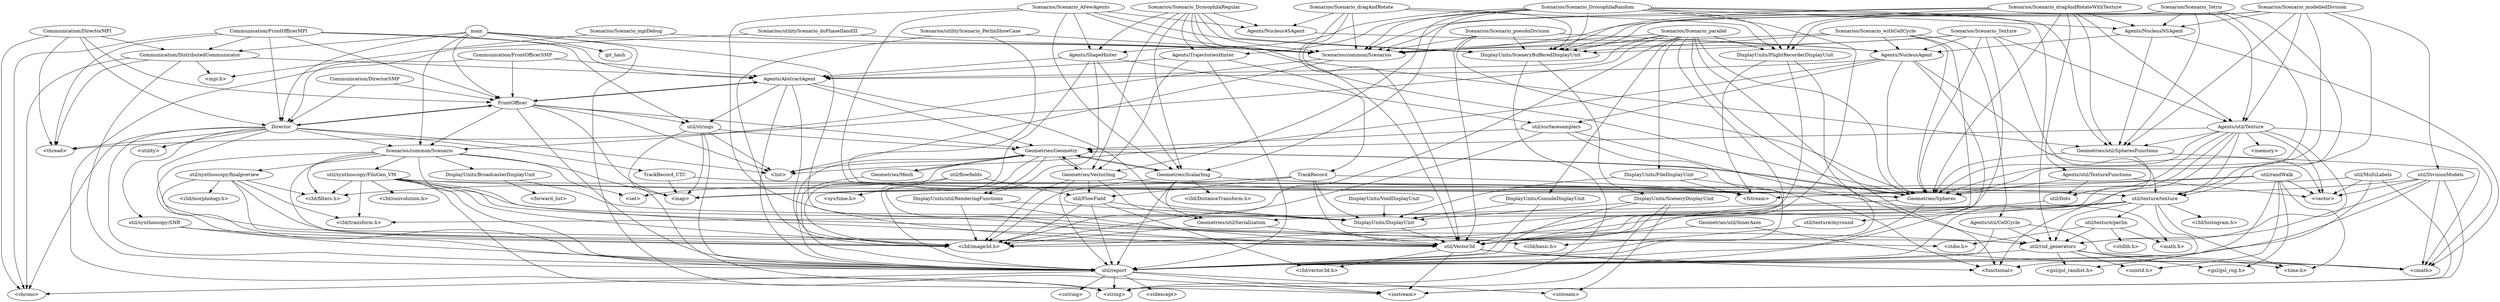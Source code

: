 digraph G {
"Communication/FrontOfficerSMP" [label="Communication/FrontOfficerSMP", fillcolor=white, style=filled, shape=oval];
"Agents/AbstractAgent" [label="Agents/AbstractAgent", fillcolor=white, style=filled, shape=oval];
"FrontOfficer" [label="FrontOfficer", fillcolor=white, style=filled, shape=oval];
"Director" [label="Director", fillcolor=white, style=filled, shape=oval];
"Geometries/Spheres" [label="Geometries/Spheres", fillcolor=white, style=filled, shape=oval];
"Geometries/util/Serialization" [label="Geometries/util/Serialization", fillcolor=white, style=filled, shape=oval];
"Agents/NucleusAgent" [label="Agents/NucleusAgent", fillcolor=white, style=filled, shape=oval];
"util/surfacesamplers" [label="util/surfacesamplers", fillcolor=white, style=filled, shape=oval];
"main" [label="main", fillcolor=white, style=filled, shape=oval];
"<iostream>" [label="<iostream>", fillcolor=white, style=filled, shape=oval];
"<i3d/basic.h>" [label="<i3d/basic.h>", fillcolor=white, style=filled, shape=oval];
"git_hash" [label="git_hash", fillcolor=white, style=filled, shape=oval];
"Communication/DistributedCommunicator" [label="Communication/DistributedCommunicator", fillcolor=white, style=filled, shape=oval];
"Scenarios/common/Scenario" [label="Scenarios/common/Scenario", fillcolor=white, style=filled, shape=oval];
"Scenarios/common/Scenarios" [label="Scenarios/common/Scenarios", fillcolor=white, style=filled, shape=oval];
"<list>" [label="<list>", fillcolor=white, style=filled, shape=oval];
"<vector>" [label="<vector>", fillcolor=white, style=filled, shape=oval];
"util/report" [label="util/report", fillcolor=white, style=filled, shape=oval];
"Scenarios/utilityScenario_doPhaseIIandIII" [label="Scenarios/utilityScenario_doPhaseIIandIII", fillcolor=white, style=filled, shape=oval];
"<string>" [label="<string>", fillcolor=white, style=filled, shape=oval];
"DisplayUnits/ConsoleDisplayUnit" [label="DisplayUnits/ConsoleDisplayUnit", fillcolor=white, style=filled, shape=oval];
"DisplayUnits/DisplayUnit" [label="DisplayUnits/DisplayUnit", fillcolor=white, style=filled, shape=oval];
"util/synthoscopy/finalpreview" [label="util/synthoscopy/finalpreview", fillcolor=white, style=filled, shape=oval];
"<i3d/image3d.h>" [label="<i3d/image3d.h>", fillcolor=white, style=filled, shape=oval];
"Geometries/ScalarImg" [label="Geometries/ScalarImg", fillcolor=white, style=filled, shape=oval];
"Geometries/Geometry" [label="Geometries/Geometry", fillcolor=white, style=filled, shape=oval];
"Geometries/Mesh" [label="Geometries/Mesh", fillcolor=white, style=filled, shape=oval];
"<i3d/DistanceTransform.h>" [label="<i3d/DistanceTransform.h>", fillcolor=white, style=filled, shape=oval];
"Agents/ShapeHinter" [label="Agents/ShapeHinter", fillcolor=white, style=filled, shape=oval];
"DisplayUnits/util/RenderingFunctions" [label="DisplayUnits/util/RenderingFunctions", fillcolor=white, style=filled, shape=oval];
"<chrono>" [label="<chrono>", fillcolor=white, style=filled, shape=oval];
"<thread>" [label="<thread>", fillcolor=white, style=filled, shape=oval];
"util/Vector3d" [label="util/Vector3d", fillcolor=white, style=filled, shape=oval];
"util/synthoscopy/SNR" [label="util/synthoscopy/SNR", fillcolor=white, style=filled, shape=oval];
"util/texture/perlin" [label="util/texture/perlin", fillcolor=white, style=filled, shape=oval];
"<stdlib.h>" [label="<stdlib.h>", fillcolor=white, style=filled, shape=oval];
"<stdio.h>" [label="<stdio.h>", fillcolor=white, style=filled, shape=oval];
"<math.h>" [label="<math.h>", fillcolor=white, style=filled, shape=oval];
"util/rnd_generators" [label="util/rnd_generators", fillcolor=white, style=filled, shape=oval];
"Agents/util/Texture" [label="Agents/util/Texture", fillcolor=white, style=filled, shape=oval];
"<cmath>" [label="<cmath>", fillcolor=white, style=filled, shape=oval];
"util/texture/texture" [label="util/texture/texture", fillcolor=white, style=filled, shape=oval];
"TrackRecord" [label="TrackRecord", fillcolor=white, style=filled, shape=oval];
"<map>" [label="<map>", fillcolor=white, style=filled, shape=oval];
"<set>" [label="<set>", fillcolor=white, style=filled, shape=oval];
"util/FlowField" [label="util/FlowField", fillcolor=white, style=filled, shape=oval];
"Scenarios/utilityScenario_PerlinShowCase" [label="Scenarios/utilityScenario_PerlinShowCase", fillcolor=white, style=filled, shape=oval];
"<i3d/vector3d.h>" [label="<i3d/vector3d.h>", fillcolor=white, style=filled, shape=oval];
"Agents/util/TextureFunctions" [label="Agents/util/TextureFunctions", fillcolor=white, style=filled, shape=oval];
"util/Dots" [label="util/Dots", fillcolor=white, style=filled, shape=oval];
"Scenarios/Scenario_pseudoDivision" [label="Scenarios/Scenario_pseudoDivision", fillcolor=white, style=filled, shape=oval];
"DisplayUnits/SceneryBufferedDisplayUnit" [label="DisplayUnits/SceneryBufferedDisplayUnit", fillcolor=white, style=filled, shape=oval];
"Agents/Nucleus4SAgent" [label="Agents/Nucleus4SAgent", fillcolor=white, style=filled, shape=oval];
"DisplayUnits/BroadcasterDisplayUnit" [label="DisplayUnits/BroadcasterDisplayUnit", fillcolor=white, style=filled, shape=oval];
"<memory>" [label="<memory>", fillcolor=white, style=filled, shape=oval];
"Geometries/util/SpheresFunctions" [label="Geometries/util/SpheresFunctions", fillcolor=white, style=filled, shape=oval];
"Agents/util/CellCycle" [label="Agents/util/CellCycle", fillcolor=white, style=filled, shape=oval];
"Agents/NucleusNSAgent" [label="Agents/NucleusNSAgent", fillcolor=white, style=filled, shape=oval];
"util/strings" [label="util/strings", fillcolor=white, style=filled, shape=oval];
"DisplayUnits/VoidDisplayUnit" [label="DisplayUnits/VoidDisplayUnit", fillcolor=white, style=filled, shape=oval];
"util/randWalk" [label="util/randWalk", fillcolor=white, style=filled, shape=oval];
"<gsl/gsl_rng.h>" [label="<gsl/gsl_rng.h>", fillcolor=white, style=filled, shape=oval];
"<gsl/gsl_randist.h>" [label="<gsl/gsl_randist.h>", fillcolor=white, style=filled, shape=oval];
"<time.h>" [label="<time.h>", fillcolor=white, style=filled, shape=oval];
"<unistd.h>" [label="<unistd.h>", fillcolor=white, style=filled, shape=oval];
"<fstream>" [label="<fstream>", fillcolor=white, style=filled, shape=oval];
"util/texture/myround" [label="util/texture/myround", fillcolor=white, style=filled, shape=oval];
"Scenarios/Scenario_dragAndRotate" [label="Scenarios/Scenario_dragAndRotate", fillcolor=white, style=filled, shape=oval];
"DisplayUnits/FlightRecorderDisplayUnit" [label="DisplayUnits/FlightRecorderDisplayUnit", fillcolor=white, style=filled, shape=oval];
"<functional>" [label="<functional>", fillcolor=white, style=filled, shape=oval];
"Communication/FrontOfficerMPI" [label="Communication/FrontOfficerMPI", fillcolor=white, style=filled, shape=oval];
"DisplayUnits/SceneryDisplayUnit" [label="DisplayUnits/SceneryDisplayUnit", fillcolor=white, style=filled, shape=oval];
"<sstream>" [label="<sstream>", fillcolor=white, style=filled, shape=oval];
"Scenarios/Scenario_modelledDivision" [label="Scenarios/Scenario_modelledDivision", fillcolor=white, style=filled, shape=oval];
"util/DivisionModels" [label="util/DivisionModels", fillcolor=white, style=filled, shape=oval];
"DisplayUnits/FileDisplayUnit" [label="DisplayUnits/FileDisplayUnit", fillcolor=white, style=filled, shape=oval];
"Scenarios/Scenario_dragAndRotateWithTexture" [label="Scenarios/Scenario_dragAndRotateWithTexture", fillcolor=white, style=filled, shape=oval];
"Geometries/VectorImg" [label="Geometries/VectorImg", fillcolor=white, style=filled, shape=oval];
"util/MultiLabels" [label="util/MultiLabels", fillcolor=white, style=filled, shape=oval];
"util/flowfields" [label="util/flowfields", fillcolor=white, style=filled, shape=oval];
"<sys/time.h>" [label="<sys/time.h>", fillcolor=white, style=filled, shape=oval];
"<i3d/filters.h>" [label="<i3d/filters.h>", fillcolor=white, style=filled, shape=oval];
"Communication/DirectorMPI" [label="Communication/DirectorMPI", fillcolor=white, style=filled, shape=oval];
"util/synthoscopy/FiloGen_VM" [label="util/synthoscopy/FiloGen_VM", fillcolor=white, style=filled, shape=oval];
"<i3d/transform.h>" [label="<i3d/transform.h>", fillcolor=white, style=filled, shape=oval];
"<i3d/convolution.h>" [label="<i3d/convolution.h>", fillcolor=white, style=filled, shape=oval];
"Scenarios/Scenario_Tetris" [label="Scenarios/Scenario_Tetris", fillcolor=white, style=filled, shape=oval];
"Scenarios/Scenario_mpiDebug" [label="Scenarios/Scenario_mpiDebug", fillcolor=white, style=filled, shape=oval];
"<mpi.h>" [label="<mpi.h>", fillcolor=white, style=filled, shape=oval];
"Scenarios/Scenario_parallel" [label="Scenarios/Scenario_parallel", fillcolor=white, style=filled, shape=oval];
"Scenarios/Scenario_DrosophilaRegular" [label="Scenarios/Scenario_DrosophilaRegular", fillcolor=white, style=filled, shape=oval];
"Agents/TrajectoriesHinter" [label="Agents/TrajectoriesHinter", fillcolor=white, style=filled, shape=oval];
"Communication/DirectorSMP" [label="Communication/DirectorSMP", fillcolor=white, style=filled, shape=oval];
"<i3d/morphology.h>" [label="<i3d/morphology.h>", fillcolor=white, style=filled, shape=oval];
"<forward_list>" [label="<forward_list>", fillcolor=white, style=filled, shape=oval];
"Geometries/util/InnerAxes" [label="Geometries/util/InnerAxes", fillcolor=white, style=filled, shape=oval];
"TrackRecord_CTC" [label="TrackRecord_CTC", fillcolor=white, style=filled, shape=oval];
"Scenarios/Scenario_DrosophilaRandom" [label="Scenarios/Scenario_DrosophilaRandom", fillcolor=white, style=filled, shape=oval];
"<i3d/histogram.h>" [label="<i3d/histogram.h>", fillcolor=white, style=filled, shape=oval];
"Scenarios/Scenario_Texture" [label="Scenarios/Scenario_Texture", fillcolor=white, style=filled, shape=oval];
"<stdexcept>" [label="<stdexcept>", fillcolor=white, style=filled, shape=oval];
"<cstring>" [label="<cstring>", fillcolor=white, style=filled, shape=oval];
"Scenarios/Scenario_AFewAgents" [label="Scenarios/Scenario_AFewAgents", fillcolor=white, style=filled, shape=oval];
"<utility>" [label="<utility>", fillcolor=white, style=filled, shape=oval];
"Scenarios/Scenario_withCellCycle" [label="Scenarios/Scenario_withCellCycle", fillcolor=white, style=filled, shape=oval];
"Communication/FrontOfficerSMP" -> "FrontOfficer";
"Communication/FrontOfficerSMP" -> "Director";
"Communication/FrontOfficerSMP" -> "Agents/AbstractAgent";
"Agents/AbstractAgent" -> "Geometries/Geometry";
"Agents/AbstractAgent" -> "util/report";
"Agents/AbstractAgent" -> "FrontOfficer";
"Agents/AbstractAgent" -> "<i3d/image3d.h>";
"Agents/AbstractAgent" -> "util/strings";
"Agents/AbstractAgent" -> "DisplayUnits/DisplayUnit";
"FrontOfficer" -> "Geometries/Geometry";
"FrontOfficer" -> "util/report";
"FrontOfficer" -> "Director";
"FrontOfficer" -> "Agents/AbstractAgent";
"FrontOfficer" -> "util/strings";
"FrontOfficer" -> "Scenarios/common/Scenario";
"FrontOfficer" -> "<list>";
"FrontOfficer" -> "<map>";
"Director" -> "util/synthoscopy/SNR";
"Director" -> "FrontOfficer";
"Director" -> "util/report";
"Director" -> "util/Vector3d";
"Director" -> "Scenarios/common/Scenario";
"Director" -> "TrackRecord_CTC";
"Director" -> "<thread>";
"Director" -> "<list>";
"Director" -> "<chrono>";
"Director" -> "<utility>";
"Geometries/Spheres" -> "Geometries/Geometry";
"Geometries/Spheres" -> "util/report";
"Geometries/Spheres" -> "Geometries/util/Serialization";
"Geometries/util/Serialization" -> "util/Vector3d";
"Geometries/util/Serialization" -> "<i3d/image3d.h>";
"Agents/NucleusAgent" -> "util/report";
"Agents/NucleusAgent" -> "Agents/AbstractAgent";
"Agents/NucleusAgent" -> "Geometries/Spheres";
"Agents/NucleusAgent" -> "util/surfacesamplers";
"Agents/NucleusAgent" -> "<list>";
"Agents/NucleusAgent" -> "<vector>";
"util/surfacesamplers" -> "<functional>";
"util/surfacesamplers" -> "<math.h>";
"util/surfacesamplers" -> "<i3d/image3d.h>";
"util/surfacesamplers" -> "Geometries/Geometry";
"main" -> "FrontOfficer";
"main" -> "Communication/DistributedCommunicator";
"main" -> "Director";
"main" -> "git_hash";
"main" -> "Scenarios/common/Scenario";
"main" -> "Scenarios/common/Scenarios";
"main" -> "<iostream>";
"main" -> "<i3d/basic.h>";
"Communication/DistributedCommunicator" -> "util/report";
"Communication/DistributedCommunicator" -> "Agents/AbstractAgent";
"Communication/DistributedCommunicator" -> "<thread>";
"Communication/DistributedCommunicator" -> "<mpi.h>";
"Communication/DistributedCommunicator" -> "<chrono>";
"Scenarios/common/Scenario" -> "util/report";
"Scenarios/common/Scenario" -> "<i3d/filters.h>";
"Scenarios/common/Scenario" -> "util/synthoscopy/FiloGen_VM";
"Scenarios/common/Scenario" -> "util/Vector3d";
"Scenarios/common/Scenario" -> "<set>";
"Scenarios/common/Scenario" -> "DisplayUnits/BroadcasterDisplayUnit";
"Scenarios/common/Scenario" -> "util/synthoscopy/finalpreview";
"Scenarios/common/Scenario" -> "<i3d/image3d.h>";
"Scenarios/common/Scenario" -> "<map>";
"Scenarios/common/Scenarios" -> "Scenarios/common/Scenario";
"Scenarios/common/Scenarios" -> "<list>";
"util/report" -> "<string>";
"util/report" -> "<iostream>";
"util/report" -> "<stdexcept>";
"util/report" -> "<chrono>";
"util/report" -> "<cstring>";
"util/report" -> "<sstream>";
"Scenarios/utilityScenario_doPhaseIIandIII" -> "Scenarios/common/Scenarios";
"Scenarios/utilityScenario_doPhaseIIandIII" -> "<string>";
"DisplayUnits/ConsoleDisplayUnit" -> "util/report";
"DisplayUnits/ConsoleDisplayUnit" -> "DisplayUnits/DisplayUnit";
"DisplayUnits/DisplayUnit" -> "util/Vector3d";
"util/synthoscopy/finalpreview" -> "util/report";
"util/synthoscopy/finalpreview" -> "<i3d/morphology.h>";
"util/synthoscopy/finalpreview" -> "<i3d/transform.h>";
"util/synthoscopy/finalpreview" -> "util/rnd_generators";
"util/synthoscopy/finalpreview" -> "<i3d/filters.h>";
"util/synthoscopy/finalpreview" -> "<i3d/image3d.h>";
"Geometries/ScalarImg" -> "Geometries/Geometry";
"Geometries/ScalarImg" -> "util/report";
"Geometries/ScalarImg" -> "Geometries/Spheres";
"Geometries/ScalarImg" -> "<i3d/DistanceTransform.h>";
"Geometries/ScalarImg" -> "Geometries/util/Serialization";
"Geometries/ScalarImg" -> "<i3d/image3d.h>";
"Geometries/Geometry" -> "util/report";
"Geometries/Geometry" -> "Geometries/Mesh";
"Geometries/Geometry" -> "Geometries/ScalarImg";
"Geometries/Geometry" -> "util/Vector3d";
"Geometries/Geometry" -> "Geometries/Spheres";
"Geometries/Geometry" -> "Geometries/VectorImg";
"Geometries/Geometry" -> "<list>";
"Geometries/Geometry" -> "DisplayUnits/util/RenderingFunctions";
"Geometries/Geometry" -> "<i3d/image3d.h>";
"Geometries/Mesh" -> "Geometries/Geometry";
"Geometries/Mesh" -> "util/report";
"Agents/ShapeHinter" -> "util/report";
"Agents/ShapeHinter" -> "Agents/AbstractAgent";
"Agents/ShapeHinter" -> "Geometries/ScalarImg";
"Agents/ShapeHinter" -> "util/surfacesamplers";
"Agents/ShapeHinter" -> "DisplayUnits/util/RenderingFunctions";
"DisplayUnits/util/RenderingFunctions" -> "DisplayUnits/DisplayUnit";
"DisplayUnits/util/RenderingFunctions" -> "util/Vector3d";
"DisplayUnits/util/RenderingFunctions" -> "<i3d/image3d.h>";
"util/Vector3d" -> "<functional>";
"util/Vector3d" -> "<iostream>";
"util/Vector3d" -> "<i3d/vector3d.h>";
"util/Vector3d" -> "<cmath>";
"util/synthoscopy/SNR" -> "util/report";
"util/synthoscopy/SNR" -> "<i3d/image3d.h>";
"util/texture/perlin" -> "util/rnd_generators";
"util/texture/perlin" -> "<math.h>";
"util/texture/perlin" -> "<stdlib.h>";
"util/texture/perlin" -> "<stdio.h>";
"util/rnd_generators" -> "util/report";
"util/rnd_generators" -> "<unistd.h>";
"util/rnd_generators" -> "<time.h>";
"util/rnd_generators" -> "<gsl/gsl_randist.h>";
"util/rnd_generators" -> "<gsl/gsl_rng.h>";
"Agents/util/Texture" -> "Geometries/Geometry";
"Agents/util/Texture" -> "util/report";
"Agents/util/Texture" -> "<memory>";
"Agents/util/Texture" -> "util/rnd_generators";
"Agents/util/Texture" -> "util/texture/texture";
"Agents/util/Texture" -> "util/Dots";
"Agents/util/Texture" -> "Geometries/Spheres";
"Agents/util/Texture" -> "Geometries/util/SpheresFunctions";
"Agents/util/Texture" -> "<vector>";
"Agents/util/Texture" -> "<cmath>";
"Agents/util/Texture" -> "<i3d/image3d.h>";
"util/texture/texture" -> "util/report";
"util/texture/texture" -> "<i3d/transform.h>";
"util/texture/texture" -> "util/rnd_generators";
"util/texture/texture" -> "<time.h>";
"util/texture/texture" -> "<i3d/histogram.h>";
"util/texture/texture" -> "util/texture/perlin";
"util/texture/texture" -> "<i3d/image3d.h>";
"util/texture/texture" -> "util/texture/myround";
"TrackRecord" -> "util/Vector3d";
"TrackRecord" -> "<set>";
"TrackRecord" -> "util/FlowField";
"TrackRecord" -> "<fstream>";
"TrackRecord" -> "DisplayUnits/DisplayUnit";
"TrackRecord" -> "<map>";
"util/FlowField" -> "DisplayUnits/DisplayUnit";
"util/FlowField" -> "<i3d/vector3d.h>";
"util/FlowField" -> "<i3d/image3d.h>";
"util/FlowField" -> "util/report";
"Scenarios/utilityScenario_PerlinShowCase" -> "Scenarios/common/Scenarios";
"Scenarios/utilityScenario_PerlinShowCase" -> "util/texture/texture";
"Scenarios/utilityScenario_PerlinShowCase" -> "<i3d/image3d.h>";
"Agents/util/TextureFunctions" -> "Geometries/Spheres";
"Agents/util/TextureFunctions" -> "util/Dots";
"Agents/util/TextureFunctions" -> "<vector>";
"util/Dots" -> "util/Vector3d";
"Scenarios/Scenario_pseudoDivision" -> "Agents/NucleusAgent";
"Scenarios/Scenario_pseudoDivision" -> "util/Vector3d";
"Scenarios/Scenario_pseudoDivision" -> "Geometries/Spheres";
"Scenarios/Scenario_pseudoDivision" -> "Scenarios/common/Scenarios";
"Scenarios/Scenario_pseudoDivision" -> "DisplayUnits/SceneryBufferedDisplayUnit";
"DisplayUnits/SceneryBufferedDisplayUnit" -> "<string>";
"DisplayUnits/SceneryBufferedDisplayUnit" -> "DisplayUnits/SceneryDisplayUnit";
"Agents/Nucleus4SAgent" -> "Agents/NucleusAgent";
"DisplayUnits/BroadcasterDisplayUnit" -> "<forward_list>";
"DisplayUnits/BroadcasterDisplayUnit" -> "DisplayUnits/DisplayUnit";
"Geometries/util/SpheresFunctions" -> "<functional>";
"Geometries/util/SpheresFunctions" -> "Geometries/Spheres";
"Geometries/util/SpheresFunctions" -> "<cmath>";
"Agents/util/CellCycle" -> "util/report";
"Agents/util/CellCycle" -> "util/rnd_generators";
"Agents/util/CellCycle" -> "<cmath>";
"Agents/NucleusNSAgent" -> "Agents/NucleusAgent";
"Agents/NucleusNSAgent" -> "Geometries/util/SpheresFunctions";
"Agents/NucleusNSAgent" -> "<cmath>";
"util/strings" -> "Geometries/Geometry";
"util/strings" -> "util/report";
"util/strings" -> "<string>";
"util/strings" -> "<list>";
"util/strings" -> "<map>";
"DisplayUnits/VoidDisplayUnit" -> "DisplayUnits/DisplayUnit";
"util/randWalk" -> "<unistd.h>";
"util/randWalk" -> "<time.h>";
"util/randWalk" -> "<gsl/gsl_randist.h>";
"util/randWalk" -> "<fstream>";
"util/randWalk" -> "<vector>";
"util/randWalk" -> "<map>";
"util/randWalk" -> "<gsl/gsl_rng.h>";
"util/texture/myround" -> "<i3d/basic.h>";
"Scenarios/Scenario_dragAndRotate" -> "util/Vector3d";
"Scenarios/Scenario_dragAndRotate" -> "Geometries/Spheres";
"Scenarios/Scenario_dragAndRotate" -> "DisplayUnits/FlightRecorderDisplayUnit";
"Scenarios/Scenario_dragAndRotate" -> "Scenarios/common/Scenarios";
"Scenarios/Scenario_dragAndRotate" -> "DisplayUnits/SceneryBufferedDisplayUnit";
"Scenarios/Scenario_dragAndRotate" -> "Agents/Nucleus4SAgent";
"DisplayUnits/FlightRecorderDisplayUnit" -> "util/report";
"DisplayUnits/FlightRecorderDisplayUnit" -> "DisplayUnits/DisplayUnit";
"DisplayUnits/FlightRecorderDisplayUnit" -> "<fstream>";
"Communication/FrontOfficerMPI" -> "FrontOfficer";
"Communication/FrontOfficerMPI" -> "Director";
"Communication/FrontOfficerMPI" -> "Communication/DistributedCommunicator";
"Communication/FrontOfficerMPI" -> "Agents/AbstractAgent";
"Communication/FrontOfficerMPI" -> "util/strings";
"Communication/FrontOfficerMPI" -> "<thread>";
"Communication/FrontOfficerMPI" -> "<chrono>";
"DisplayUnits/SceneryDisplayUnit" -> "util/report";
"DisplayUnits/SceneryDisplayUnit" -> "DisplayUnits/DisplayUnit";
"DisplayUnits/SceneryDisplayUnit" -> "<sstream>";
"DisplayUnits/SceneryDisplayUnit" -> "<string>";
"Scenarios/Scenario_modelledDivision" -> "util/texture/texture";
"Scenarios/Scenario_modelledDivision" -> "Geometries/Spheres";
"Scenarios/Scenario_modelledDivision" -> "DisplayUnits/FlightRecorderDisplayUnit";
"Scenarios/Scenario_modelledDivision" -> "Scenarios/common/Scenarios";
"Scenarios/Scenario_modelledDivision" -> "Agents/NucleusNSAgent";
"Scenarios/Scenario_modelledDivision" -> "Agents/util/Texture";
"Scenarios/Scenario_modelledDivision" -> "Geometries/util/SpheresFunctions";
"Scenarios/Scenario_modelledDivision" -> "util/DivisionModels";
"Scenarios/Scenario_modelledDivision" -> "DisplayUnits/SceneryBufferedDisplayUnit";
"util/DivisionModels" -> "util/report";
"util/DivisionModels" -> "util/rnd_generators";
"util/DivisionModels" -> "<iostream>";
"util/DivisionModels" -> "<cmath>";
"util/DivisionModels" -> "<vector>";
"util/DivisionModels" -> "<fstream>";
"DisplayUnits/FileDisplayUnit" -> "util/report";
"DisplayUnits/FileDisplayUnit" -> "DisplayUnits/DisplayUnit";
"DisplayUnits/FileDisplayUnit" -> "<fstream>";
"Scenarios/Scenario_dragAndRotateWithTexture" -> "Geometries/Spheres";
"Scenarios/Scenario_dragAndRotateWithTexture" -> "DisplayUnits/FlightRecorderDisplayUnit";
"Scenarios/Scenario_dragAndRotateWithTexture" -> "Scenarios/common/Scenarios";
"Scenarios/Scenario_dragAndRotateWithTexture" -> "Agents/NucleusNSAgent";
"Scenarios/Scenario_dragAndRotateWithTexture" -> "Agents/util/Texture";
"Scenarios/Scenario_dragAndRotateWithTexture" -> "Geometries/util/SpheresFunctions";
"Scenarios/Scenario_dragAndRotateWithTexture" -> "Agents/util/TextureFunctions";
"Scenarios/Scenario_dragAndRotateWithTexture" -> "DisplayUnits/SceneryBufferedDisplayUnit";
"Geometries/VectorImg" -> "Geometries/Geometry";
"Geometries/VectorImg" -> "util/report";
"Geometries/VectorImg" -> "Geometries/Spheres";
"Geometries/VectorImg" -> "util/FlowField";
"Geometries/VectorImg" -> "Geometries/util/Serialization";
"Geometries/VectorImg" -> "<i3d/image3d.h>";
"util/MultiLabels" -> "<functional>";
"util/MultiLabels" -> "<iostream>";
"util/MultiLabels" -> "<map>";
"util/MultiLabels" -> "<vector>";
"util/flowfields" -> "util/FlowField";
"util/flowfields" -> "<sys/time.h>";
"util/flowfields" -> "<i3d/filters.h>";
"Communication/DirectorMPI" -> "FrontOfficer";
"Communication/DirectorMPI" -> "Communication/DistributedCommunicator";
"Communication/DirectorMPI" -> "Director";
"Communication/DirectorMPI" -> "<thread>";
"Communication/DirectorMPI" -> "<chrono>";
"util/synthoscopy/FiloGen_VM" -> "util/report";
"util/synthoscopy/FiloGen_VM" -> "<i3d/transform.h>";
"util/synthoscopy/FiloGen_VM" -> "util/rnd_generators";
"util/synthoscopy/FiloGen_VM" -> "<i3d/filters.h>";
"util/synthoscopy/FiloGen_VM" -> "util/texture/texture";
"util/synthoscopy/FiloGen_VM" -> "<iostream>";
"util/synthoscopy/FiloGen_VM" -> "<fstream>";
"util/synthoscopy/FiloGen_VM" -> "<i3d/convolution.h>";
"util/synthoscopy/FiloGen_VM" -> "<i3d/image3d.h>";
"util/synthoscopy/FiloGen_VM" -> "<stdio.h>";
"Scenarios/Scenario_Tetris" -> "util/texture/texture";
"Scenarios/Scenario_Tetris" -> "Geometries/Spheres";
"Scenarios/Scenario_Tetris" -> "Scenarios/common/Scenarios";
"Scenarios/Scenario_Tetris" -> "Agents/NucleusNSAgent";
"Scenarios/Scenario_Tetris" -> "Agents/util/Texture";
"Scenarios/Scenario_Tetris" -> "Geometries/util/SpheresFunctions";
"Scenarios/Scenario_Tetris" -> "DisplayUnits/SceneryBufferedDisplayUnit";
"Scenarios/Scenario_mpiDebug" -> "Scenarios/common/Scenarios";
"Scenarios/Scenario_mpiDebug" -> "<mpi.h>";
"Scenarios/Scenario_parallel" -> "util/rnd_generators";
"Scenarios/Scenario_parallel" -> "Agents/AbstractAgent";
"Scenarios/Scenario_parallel" -> "util/Vector3d";
"Scenarios/Scenario_parallel" -> "Geometries/Spheres";
"Scenarios/Scenario_parallel" -> "DisplayUnits/FlightRecorderDisplayUnit";
"Scenarios/Scenario_parallel" -> "DisplayUnits/FileDisplayUnit";
"Scenarios/Scenario_parallel" -> "DisplayUnits/ConsoleDisplayUnit";
"Scenarios/Scenario_parallel" -> "<thread>";
"Scenarios/Scenario_parallel" -> "<functional>";
"Scenarios/Scenario_parallel" -> "Scenarios/common/Scenarios";
"Scenarios/Scenario_parallel" -> "<i3d/image3d.h>";
"Scenarios/Scenario_parallel" -> "DisplayUnits/SceneryBufferedDisplayUnit";
"Scenarios/Scenario_DrosophilaRegular" -> "Geometries/ScalarImg";
"Scenarios/Scenario_DrosophilaRegular" -> "util/Vector3d";
"Scenarios/Scenario_DrosophilaRegular" -> "Geometries/VectorImg";
"Scenarios/Scenario_DrosophilaRegular" -> "Scenarios/common/Scenarios";
"Scenarios/Scenario_DrosophilaRegular" -> "Agents/TrajectoriesHinter";
"Scenarios/Scenario_DrosophilaRegular" -> "Geometries/util/SpheresFunctions";
"Scenarios/Scenario_DrosophilaRegular" -> "Agents/ShapeHinter";
"Scenarios/Scenario_DrosophilaRegular" -> "DisplayUnits/SceneryBufferedDisplayUnit";
"Scenarios/Scenario_DrosophilaRegular" -> "Agents/Nucleus4SAgent";
"Agents/TrajectoriesHinter" -> "util/report";
"Agents/TrajectoriesHinter" -> "TrackRecord";
"Agents/TrajectoriesHinter" -> "Agents/AbstractAgent";
"Agents/TrajectoriesHinter" -> "Geometries/VectorImg";
"Communication/DirectorSMP" -> "FrontOfficer";
"Communication/DirectorSMP" -> "Director";
"Geometries/util/InnerAxes" -> "util/Vector3d";
"Geometries/util/InnerAxes" -> "<cmath>";
"TrackRecord_CTC" -> "<map>";
"TrackRecord_CTC" -> "<fstream>";
"Scenarios/Scenario_DrosophilaRandom" -> "util/rnd_generators";
"Scenarios/Scenario_DrosophilaRandom" -> "Geometries/ScalarImg";
"Scenarios/Scenario_DrosophilaRandom" -> "util/Vector3d";
"Scenarios/Scenario_DrosophilaRandom" -> "DisplayUnits/FlightRecorderDisplayUnit";
"Scenarios/Scenario_DrosophilaRandom" -> "Geometries/VectorImg";
"Scenarios/Scenario_DrosophilaRandom" -> "Scenarios/common/Scenarios";
"Scenarios/Scenario_DrosophilaRandom" -> "Agents/NucleusNSAgent";
"Scenarios/Scenario_DrosophilaRandom" -> "Agents/TrajectoriesHinter";
"Scenarios/Scenario_DrosophilaRandom" -> "Geometries/util/SpheresFunctions";
"Scenarios/Scenario_DrosophilaRandom" -> "Agents/ShapeHinter";
"Scenarios/Scenario_DrosophilaRandom" -> "DisplayUnits/SceneryBufferedDisplayUnit";
"Scenarios/Scenario_Texture" -> "Agents/NucleusAgent";
"Scenarios/Scenario_Texture" -> "util/Vector3d";
"Scenarios/Scenario_Texture" -> "Geometries/Spheres";
"Scenarios/Scenario_Texture" -> "util/texture/texture";
"Scenarios/Scenario_Texture" -> "Scenarios/common/Scenarios";
"Scenarios/Scenario_Texture" -> "Agents/util/Texture";
"Scenarios/Scenario_Texture" -> "DisplayUnits/SceneryBufferedDisplayUnit";
"Scenarios/Scenario_AFewAgents" -> "Geometries/ScalarImg";
"Scenarios/Scenario_AFewAgents" -> "util/Vector3d";
"Scenarios/Scenario_AFewAgents" -> "Geometries/Spheres";
"Scenarios/Scenario_AFewAgents" -> "Scenarios/common/Scenarios";
"Scenarios/Scenario_AFewAgents" -> "Agents/ShapeHinter";
"Scenarios/Scenario_AFewAgents" -> "DisplayUnits/SceneryBufferedDisplayUnit";
"Scenarios/Scenario_AFewAgents" -> "Agents/Nucleus4SAgent";
"Scenarios/Scenario_withCellCycle" -> "Agents/util/CellCycle";
"Scenarios/Scenario_withCellCycle" -> "Agents/NucleusAgent";
"Scenarios/Scenario_withCellCycle" -> "util/Vector3d";
"Scenarios/Scenario_withCellCycle" -> "Geometries/Spheres";
"Scenarios/Scenario_withCellCycle" -> "Scenarios/common/Scenarios";
"Scenarios/Scenario_withCellCycle" -> "DisplayUnits/SceneryBufferedDisplayUnit";
}
